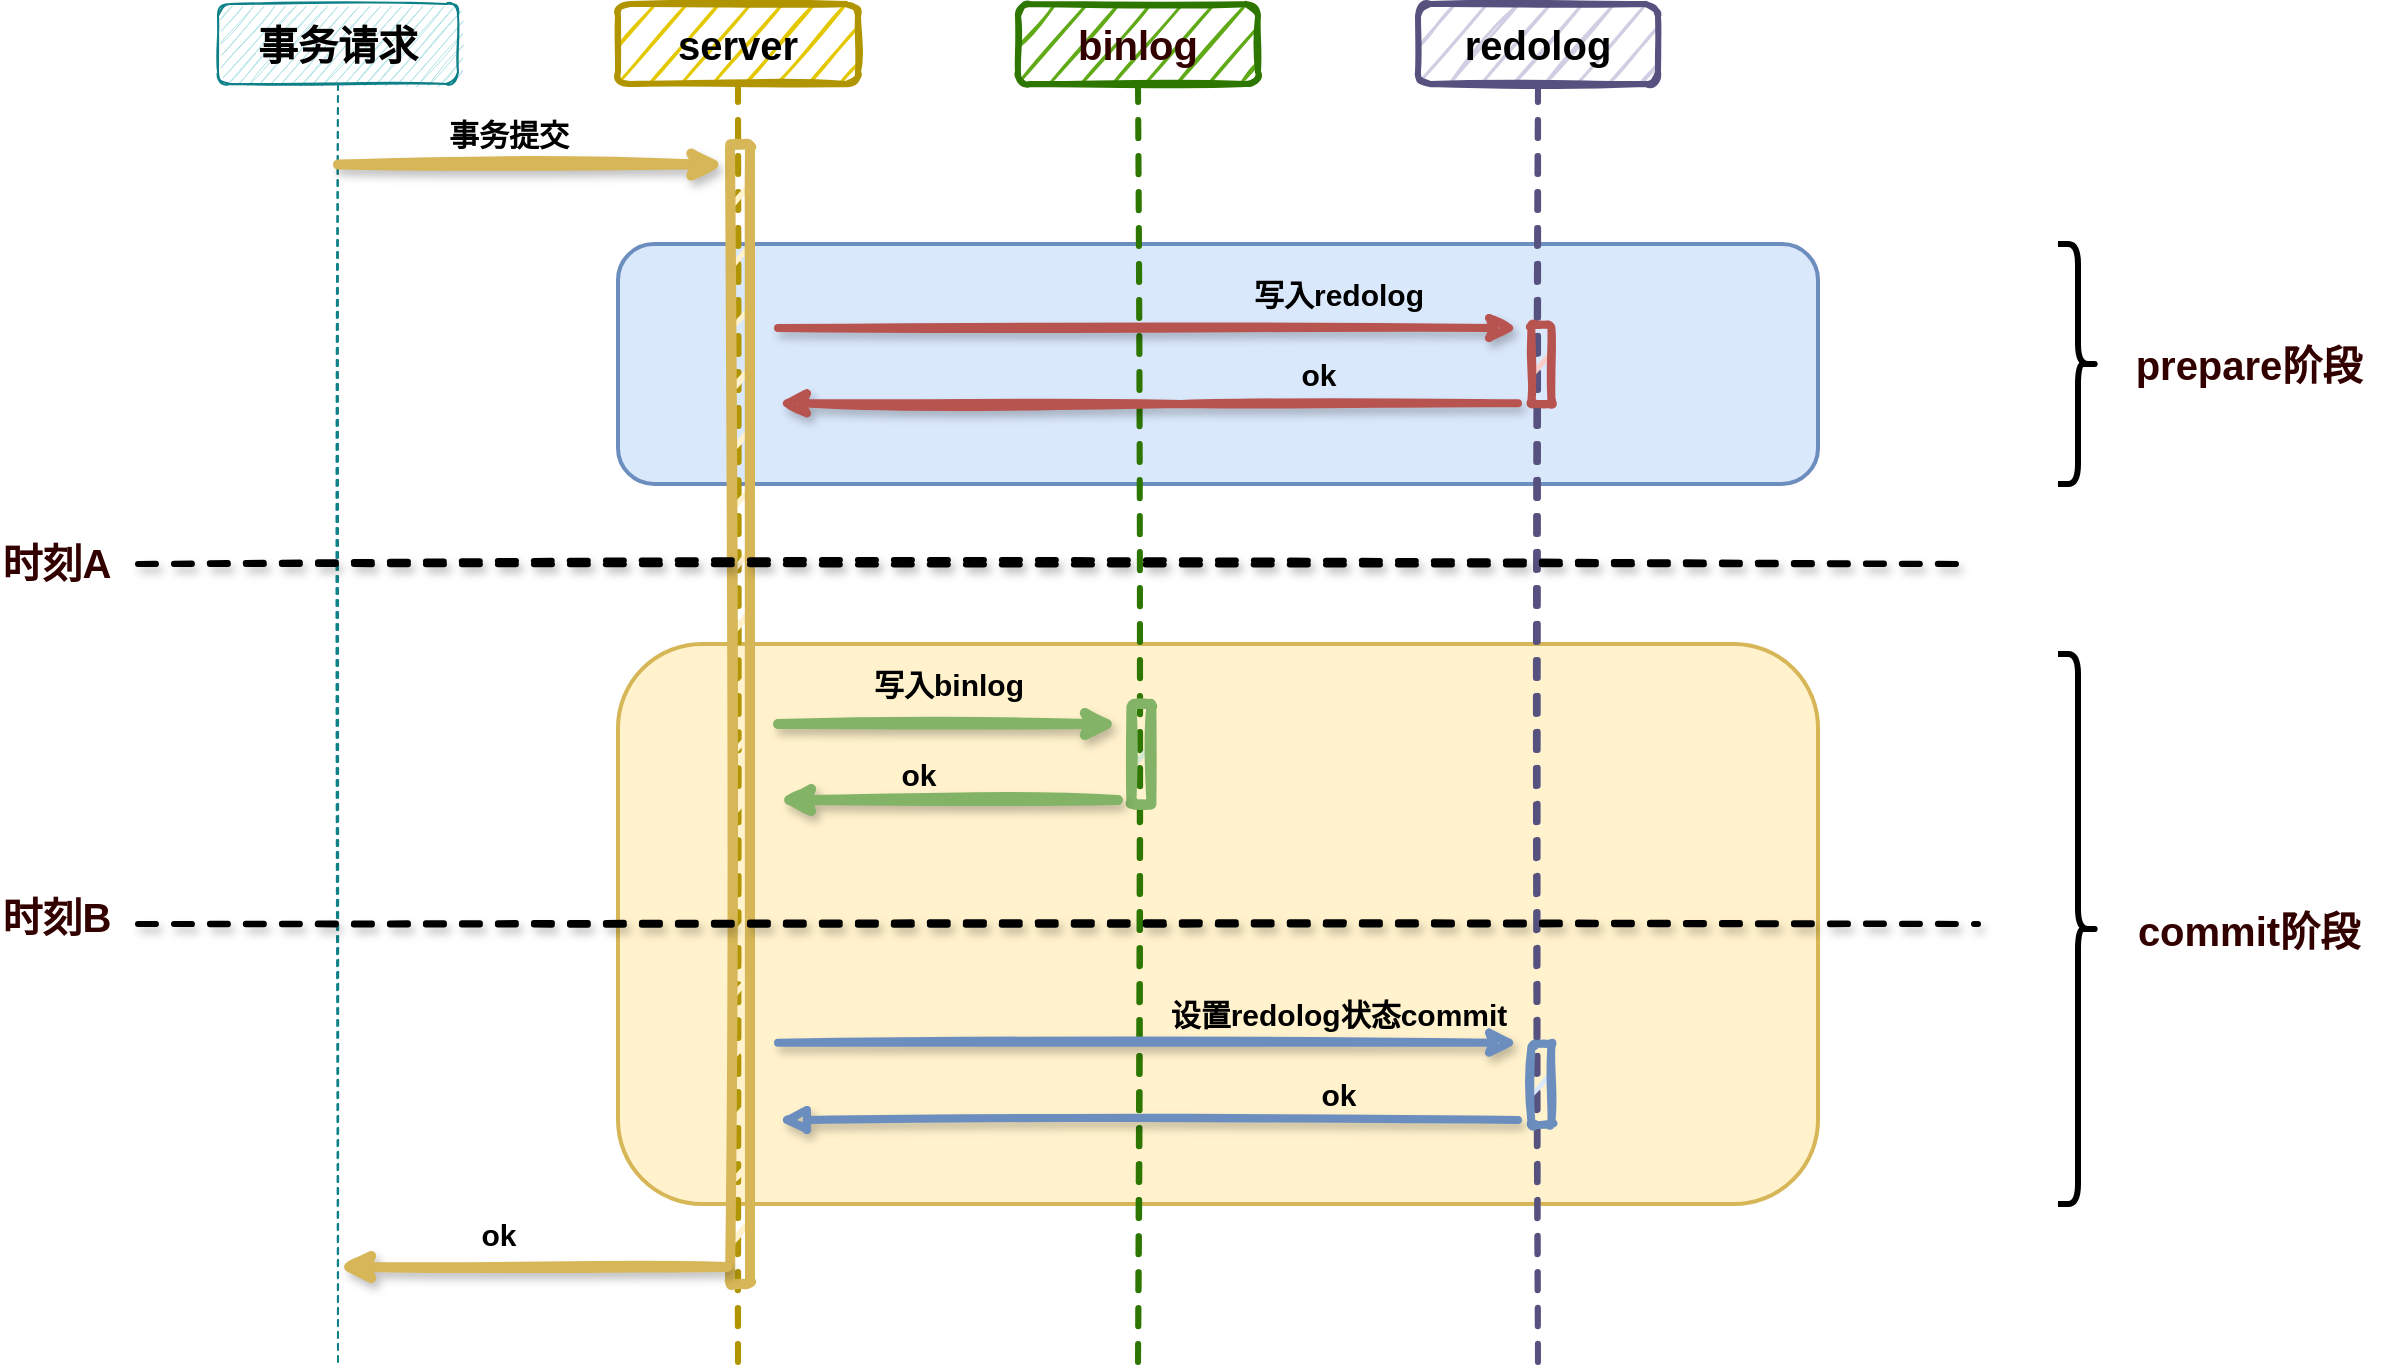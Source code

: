 <mxfile version="20.4.1" type="github">
  <diagram id="yGN_LJPmarPcrH8I6tYM" name="第 1 页">
    <mxGraphModel dx="2102" dy="1187" grid="1" gridSize="10" guides="1" tooltips="1" connect="1" arrows="1" fold="1" page="1" pageScale="1" pageWidth="827" pageHeight="1169" math="0" shadow="0">
      <root>
        <mxCell id="0" />
        <mxCell id="1" parent="0" />
        <mxCell id="NRiQbIC4_jouzKwX7aJv-1" value="" style="rounded=1;whiteSpace=wrap;html=1;strokeWidth=2;fillWeight=4;hachureGap=8;hachureAngle=45;fillColor=#fff2cc;sketch=0;shadow=0;fillStyle=auto;strokeColor=#d6b656;fontSize=20;" vertex="1" parent="1">
          <mxGeometry x="320" y="480" width="600" height="280" as="geometry" />
        </mxCell>
        <mxCell id="NRiQbIC4_jouzKwX7aJv-2" value="" style="rounded=1;whiteSpace=wrap;html=1;strokeWidth=2;fillWeight=4;hachureGap=8;hachureAngle=45;fillColor=#dae8fc;sketch=0;shadow=0;fillStyle=auto;strokeColor=#6c8ebf;fontSize=20;" vertex="1" parent="1">
          <mxGeometry x="320" y="280" width="600" height="120" as="geometry" />
        </mxCell>
        <mxCell id="NRiQbIC4_jouzKwX7aJv-3" value="事务请求" style="shape=umlLifeline;perimeter=lifelinePerimeter;whiteSpace=wrap;html=1;container=1;collapsible=0;recursiveResize=0;outlineConnect=0;fillColor=#b0e3e6;strokeColor=#0e8088;sketch=1;fillStyle=auto;rounded=1;fontSize=20;fontStyle=1;" vertex="1" parent="1">
          <mxGeometry x="120" y="160" width="120" height="680" as="geometry" />
        </mxCell>
        <mxCell id="NRiQbIC4_jouzKwX7aJv-4" value="server" style="shape=umlLifeline;perimeter=lifelinePerimeter;whiteSpace=wrap;html=1;container=1;collapsible=0;recursiveResize=0;outlineConnect=0;fillColor=#e3c800;strokeColor=#B09500;sketch=1;fillStyle=auto;rounded=1;fontColor=#000000;fontSize=20;fontStyle=1;strokeWidth=3;" vertex="1" parent="1">
          <mxGeometry x="320" y="160" width="120" height="680" as="geometry" />
        </mxCell>
        <mxCell id="NRiQbIC4_jouzKwX7aJv-5" value="" style="html=1;points=[];perimeter=orthogonalPerimeter;rounded=1;shadow=0;sketch=1;fillStyle=auto;fillColor=#fff2cc;strokeColor=#d6b656;strokeWidth=5;gradientColor=none;" vertex="1" parent="NRiQbIC4_jouzKwX7aJv-4">
          <mxGeometry x="56" y="70" width="10" height="570" as="geometry" />
        </mxCell>
        <mxCell id="NRiQbIC4_jouzKwX7aJv-6" value="" style="endArrow=classic;html=1;rounded=0;fillColor=#d5e8d4;strokeColor=#82b366;strokeWidth=5;sketch=1;shadow=1;fontStyle=1;fontSize=15;" edge="1" parent="NRiQbIC4_jouzKwX7aJv-4">
          <mxGeometry width="50" height="50" relative="1" as="geometry">
            <mxPoint x="80" y="360" as="sourcePoint" />
            <mxPoint x="250" y="360" as="targetPoint" />
          </mxGeometry>
        </mxCell>
        <mxCell id="NRiQbIC4_jouzKwX7aJv-7" value="binlog" style="shape=umlLifeline;perimeter=lifelinePerimeter;whiteSpace=wrap;html=1;container=1;collapsible=0;recursiveResize=0;outlineConnect=0;fillColor=#60a917;strokeColor=#2D7600;rounded=1;sketch=1;fontColor=#330000;fontSize=20;fontStyle=1;shadow=0;strokeWidth=3;" vertex="1" parent="1">
          <mxGeometry x="520" y="160" width="120" height="680" as="geometry" />
        </mxCell>
        <mxCell id="NRiQbIC4_jouzKwX7aJv-8" value="" style="html=1;points=[];perimeter=orthogonalPerimeter;rounded=1;shadow=0;sketch=1;fillStyle=auto;fillColor=#d5e8d4;strokeColor=#82b366;strokeWidth=5;fontStyle=1;fontSize=15;" vertex="1" parent="NRiQbIC4_jouzKwX7aJv-7">
          <mxGeometry x="56.7" y="350" width="10" height="50.32" as="geometry" />
        </mxCell>
        <mxCell id="NRiQbIC4_jouzKwX7aJv-9" value="" style="endArrow=classic;html=1;rounded=0;fillColor=#f8cecc;strokeColor=#b85450;strokeWidth=4;sketch=1;shadow=1;fontStyle=1;fontSize=15;" edge="1" parent="1">
          <mxGeometry width="50" height="50" relative="1" as="geometry">
            <mxPoint x="400.0" y="322" as="sourcePoint" />
            <mxPoint x="770" y="322" as="targetPoint" />
          </mxGeometry>
        </mxCell>
        <mxCell id="NRiQbIC4_jouzKwX7aJv-10" value="redolog" style="shape=umlLifeline;perimeter=lifelinePerimeter;whiteSpace=wrap;html=1;container=1;collapsible=0;recursiveResize=0;outlineConnect=0;fillColor=#d0cee2;strokeColor=#56517e;rounded=1;sketch=1;shadow=0;fontStyle=1;fontSize=20;strokeWidth=3;" vertex="1" parent="1">
          <mxGeometry x="720" y="160" width="120" height="680" as="geometry" />
        </mxCell>
        <mxCell id="NRiQbIC4_jouzKwX7aJv-11" value="" style="html=1;points=[];perimeter=orthogonalPerimeter;rounded=1;shadow=0;sketch=1;fillStyle=auto;fillColor=#f8cecc;strokeColor=#b85450;strokeWidth=4;fontStyle=1;fontSize=15;" vertex="1" parent="NRiQbIC4_jouzKwX7aJv-10">
          <mxGeometry x="56.7" y="160.32" width="10" height="39.68" as="geometry" />
        </mxCell>
        <mxCell id="NRiQbIC4_jouzKwX7aJv-12" value="" style="html=1;points=[];perimeter=orthogonalPerimeter;rounded=1;shadow=0;sketch=1;fillStyle=auto;fillColor=#dae8fc;strokeColor=#6c8ebf;strokeWidth=4;fontStyle=1;fontSize=15;" vertex="1" parent="NRiQbIC4_jouzKwX7aJv-10">
          <mxGeometry x="56.7" y="520" width="10" height="40.32" as="geometry" />
        </mxCell>
        <mxCell id="NRiQbIC4_jouzKwX7aJv-13" value="" style="endArrow=classic;html=1;rounded=0;fillColor=#f8cecc;strokeColor=#b85450;strokeWidth=4;sketch=1;shadow=1;fontStyle=1;fontSize=15;" edge="1" parent="NRiQbIC4_jouzKwX7aJv-10">
          <mxGeometry width="50" height="50" relative="1" as="geometry">
            <mxPoint x="50" y="199.65" as="sourcePoint" />
            <mxPoint x="-320" y="199.65" as="targetPoint" />
            <Array as="points">
              <mxPoint x="-118.3" y="199.97" />
            </Array>
          </mxGeometry>
        </mxCell>
        <mxCell id="NRiQbIC4_jouzKwX7aJv-14" value="" style="endArrow=classic;html=1;rounded=0;fillColor=#d5e8d4;strokeColor=#82b366;strokeWidth=5;sketch=1;shadow=1;fontStyle=1;fontSize=15;" edge="1" parent="1">
          <mxGeometry width="50" height="50" relative="1" as="geometry">
            <mxPoint x="570" y="558" as="sourcePoint" />
            <mxPoint x="400.0" y="558" as="targetPoint" />
          </mxGeometry>
        </mxCell>
        <mxCell id="NRiQbIC4_jouzKwX7aJv-15" value="" style="endArrow=classic;html=1;rounded=0;strokeWidth=4;sketch=1;shadow=1;fillColor=#dae8fc;strokeColor=#6c8ebf;fontStyle=1;fontSize=15;" edge="1" parent="1">
          <mxGeometry width="50" height="50" relative="1" as="geometry">
            <mxPoint x="400.0" y="679.33" as="sourcePoint" />
            <mxPoint x="770" y="679.33" as="targetPoint" />
          </mxGeometry>
        </mxCell>
        <mxCell id="NRiQbIC4_jouzKwX7aJv-16" value="" style="endArrow=block;html=1;rounded=1;strokeWidth=4;endFill=1;sketch=1;shadow=1;strokeColor=#6c8ebf;fillColor=#dae8fc;fontStyle=1;fontSize=15;" edge="1" parent="1">
          <mxGeometry width="50" height="50" relative="1" as="geometry">
            <mxPoint x="770" y="718" as="sourcePoint" />
            <mxPoint x="400.0" y="718" as="targetPoint" />
          </mxGeometry>
        </mxCell>
        <mxCell id="NRiQbIC4_jouzKwX7aJv-17" value="" style="endArrow=classic;html=1;rounded=0;entryX=-0.275;entryY=0.018;entryDx=0;entryDy=0;entryPerimeter=0;fillColor=#fff2cc;strokeColor=#d6b656;sketch=1;strokeWidth=5;shadow=1;fontStyle=1;fontSize=15;" edge="1" parent="1" source="NRiQbIC4_jouzKwX7aJv-3" target="NRiQbIC4_jouzKwX7aJv-5">
          <mxGeometry width="50" height="50" relative="1" as="geometry">
            <mxPoint x="240" y="370" as="sourcePoint" />
            <mxPoint x="290" y="320" as="targetPoint" />
          </mxGeometry>
        </mxCell>
        <mxCell id="NRiQbIC4_jouzKwX7aJv-18" value="" style="endArrow=classic;html=1;rounded=0;exitX=-0.15;exitY=0.985;exitDx=0;exitDy=0;exitPerimeter=0;fillColor=#fff2cc;strokeColor=#d6b656;sketch=1;strokeWidth=5;shadow=1;" edge="1" parent="1" source="NRiQbIC4_jouzKwX7aJv-5" target="NRiQbIC4_jouzKwX7aJv-3">
          <mxGeometry width="50" height="50" relative="1" as="geometry">
            <mxPoint x="250" y="850" as="sourcePoint" />
            <mxPoint x="300" y="800" as="targetPoint" />
          </mxGeometry>
        </mxCell>
        <mxCell id="NRiQbIC4_jouzKwX7aJv-19" value="写入redolog" style="text;html=1;align=center;verticalAlign=middle;resizable=0;points=[];autosize=1;strokeColor=none;fillColor=none;fontStyle=1;fontSize=15;" vertex="1" parent="1">
          <mxGeometry x="625" y="290" width="110" height="30" as="geometry" />
        </mxCell>
        <mxCell id="NRiQbIC4_jouzKwX7aJv-20" value="写入binlog" style="text;html=1;align=center;verticalAlign=middle;resizable=0;points=[];autosize=1;strokeColor=none;fillColor=none;fontStyle=1;fontSize=15;" vertex="1" parent="1">
          <mxGeometry x="435" y="485" width="100" height="30" as="geometry" />
        </mxCell>
        <mxCell id="NRiQbIC4_jouzKwX7aJv-21" value="设置redolog状态commit" style="text;html=1;align=center;verticalAlign=middle;resizable=0;points=[];autosize=1;strokeColor=none;fillColor=none;fontStyle=1;fontSize=15;" vertex="1" parent="1">
          <mxGeometry x="585" y="650" width="190" height="30" as="geometry" />
        </mxCell>
        <mxCell id="NRiQbIC4_jouzKwX7aJv-22" value="事务提交" style="text;html=1;align=center;verticalAlign=middle;resizable=0;points=[];autosize=1;strokeColor=none;fillColor=none;fontStyle=1;fontSize=15;" vertex="1" parent="1">
          <mxGeometry x="225" y="210" width="80" height="30" as="geometry" />
        </mxCell>
        <mxCell id="NRiQbIC4_jouzKwX7aJv-23" value="ok" style="text;html=1;align=center;verticalAlign=middle;resizable=0;points=[];autosize=1;strokeColor=none;fillColor=none;fontStyle=1;fontSize=15;" vertex="1" parent="1">
          <mxGeometry x="240" y="760" width="40" height="30" as="geometry" />
        </mxCell>
        <mxCell id="NRiQbIC4_jouzKwX7aJv-24" value="ok" style="text;html=1;align=center;verticalAlign=middle;resizable=0;points=[];autosize=1;strokeColor=none;fillColor=none;fontStyle=1;fontSize=15;" vertex="1" parent="1">
          <mxGeometry x="650" y="330" width="40" height="30" as="geometry" />
        </mxCell>
        <mxCell id="NRiQbIC4_jouzKwX7aJv-25" value="ok" style="text;html=1;align=center;verticalAlign=middle;resizable=0;points=[];autosize=1;strokeColor=none;fillColor=none;fontStyle=1;fontSize=15;" vertex="1" parent="1">
          <mxGeometry x="450" y="530" width="40" height="30" as="geometry" />
        </mxCell>
        <mxCell id="NRiQbIC4_jouzKwX7aJv-26" value="ok" style="text;html=1;align=center;verticalAlign=middle;resizable=0;points=[];autosize=1;strokeColor=none;fillColor=none;fontStyle=1;fontSize=15;" vertex="1" parent="1">
          <mxGeometry x="660" y="690" width="40" height="30" as="geometry" />
        </mxCell>
        <mxCell id="NRiQbIC4_jouzKwX7aJv-27" value="" style="endArrow=none;dashed=1;html=1;rounded=1;shadow=1;sketch=1;strokeColor=default;strokeWidth=3;fontSize=20;fontColor=#330000;" edge="1" parent="1">
          <mxGeometry width="50" height="50" relative="1" as="geometry">
            <mxPoint x="80" y="440" as="sourcePoint" />
            <mxPoint x="990" y="440" as="targetPoint" />
          </mxGeometry>
        </mxCell>
        <mxCell id="NRiQbIC4_jouzKwX7aJv-28" value="时刻A" style="edgeLabel;html=1;align=center;verticalAlign=middle;resizable=0;points=[];fontSize=20;fontColor=#330000;fontStyle=1;labelBackgroundColor=none;" vertex="1" connectable="0" parent="NRiQbIC4_jouzKwX7aJv-27">
          <mxGeometry x="-0.931" y="1" relative="1" as="geometry">
            <mxPoint x="-73" as="offset" />
          </mxGeometry>
        </mxCell>
        <mxCell id="NRiQbIC4_jouzKwX7aJv-29" value="" style="endArrow=none;dashed=1;html=1;rounded=1;shadow=1;sketch=1;strokeColor=default;strokeWidth=3;fontSize=20;fontColor=#330000;" edge="1" parent="1">
          <mxGeometry width="50" height="50" relative="1" as="geometry">
            <mxPoint x="80" y="620" as="sourcePoint" />
            <mxPoint x="1000" y="620" as="targetPoint" />
          </mxGeometry>
        </mxCell>
        <mxCell id="NRiQbIC4_jouzKwX7aJv-30" value="时刻B" style="edgeLabel;html=1;align=center;verticalAlign=middle;resizable=0;points=[];fontSize=20;fontColor=#330000;fontStyle=1" vertex="1" connectable="0" parent="NRiQbIC4_jouzKwX7aJv-29">
          <mxGeometry x="-0.956" y="4" relative="1" as="geometry">
            <mxPoint x="-61" as="offset" />
          </mxGeometry>
        </mxCell>
        <mxCell id="NRiQbIC4_jouzKwX7aJv-31" value="" style="shape=curlyBracket;whiteSpace=wrap;html=1;rounded=1;flipH=1;shadow=0;labelBackgroundColor=none;sketch=0;fillStyle=auto;strokeColor=default;strokeWidth=3;fontSize=20;fontColor=#330000;gradientColor=none;" vertex="1" parent="1">
          <mxGeometry x="1040" y="280" width="20" height="120" as="geometry" />
        </mxCell>
        <mxCell id="NRiQbIC4_jouzKwX7aJv-32" value="" style="shape=curlyBracket;whiteSpace=wrap;html=1;rounded=1;flipH=1;shadow=0;labelBackgroundColor=none;sketch=0;fillStyle=auto;strokeColor=default;strokeWidth=3;fontSize=20;fontColor=#330000;gradientColor=none;" vertex="1" parent="1">
          <mxGeometry x="1040" y="485" width="20" height="275" as="geometry" />
        </mxCell>
        <mxCell id="NRiQbIC4_jouzKwX7aJv-33" value="prepare阶段" style="text;html=1;align=center;verticalAlign=middle;resizable=0;points=[];autosize=1;strokeColor=none;fillColor=none;fontSize=20;fontColor=#330000;fontStyle=1" vertex="1" parent="1">
          <mxGeometry x="1065" y="320" width="140" height="40" as="geometry" />
        </mxCell>
        <mxCell id="NRiQbIC4_jouzKwX7aJv-34" value="commit阶段" style="text;html=1;align=center;verticalAlign=middle;resizable=0;points=[];autosize=1;strokeColor=none;fillColor=none;fontSize=20;fontColor=#330000;fontStyle=1" vertex="1" parent="1">
          <mxGeometry x="1070" y="602.5" width="130" height="40" as="geometry" />
        </mxCell>
      </root>
    </mxGraphModel>
  </diagram>
</mxfile>
